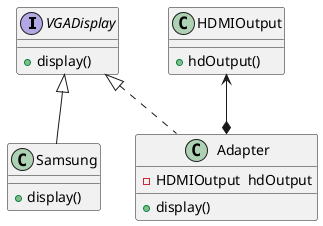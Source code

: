 @startuml
'https://plantuml.com/class-diagram

interface VGADisplay {
    + display()
}
class Samsung {
    + display()
}
class HDMIOutput {
    + hdOutput()
}
class Adapter {
    - HDMIOutput  hdOutput
    + display()
}

VGADisplay <|-- Samsung
HDMIOutput <--* Adapter
VGADisplay <|.. Adapter

@enduml